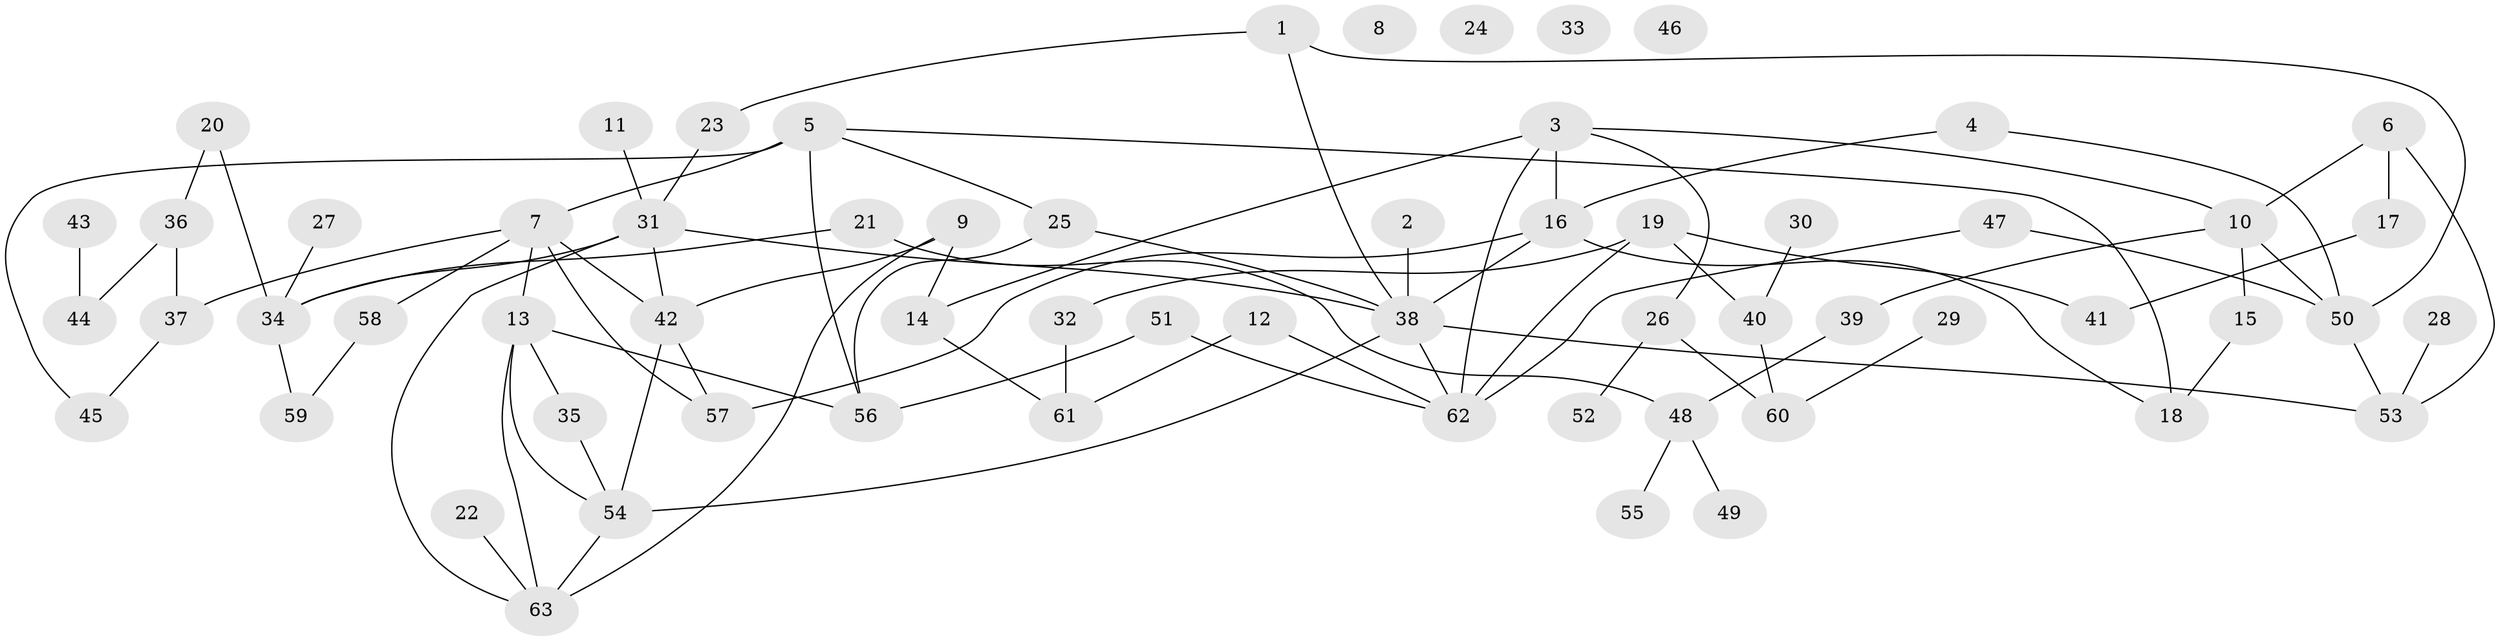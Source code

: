 // Generated by graph-tools (version 1.1) at 2025/13/03/09/25 04:13:14]
// undirected, 63 vertices, 88 edges
graph export_dot {
graph [start="1"]
  node [color=gray90,style=filled];
  1;
  2;
  3;
  4;
  5;
  6;
  7;
  8;
  9;
  10;
  11;
  12;
  13;
  14;
  15;
  16;
  17;
  18;
  19;
  20;
  21;
  22;
  23;
  24;
  25;
  26;
  27;
  28;
  29;
  30;
  31;
  32;
  33;
  34;
  35;
  36;
  37;
  38;
  39;
  40;
  41;
  42;
  43;
  44;
  45;
  46;
  47;
  48;
  49;
  50;
  51;
  52;
  53;
  54;
  55;
  56;
  57;
  58;
  59;
  60;
  61;
  62;
  63;
  1 -- 23;
  1 -- 38;
  1 -- 50;
  2 -- 38;
  3 -- 10;
  3 -- 14;
  3 -- 16;
  3 -- 26;
  3 -- 62;
  4 -- 16;
  4 -- 50;
  5 -- 7;
  5 -- 18;
  5 -- 25;
  5 -- 45;
  5 -- 56;
  6 -- 10;
  6 -- 17;
  6 -- 53;
  7 -- 13;
  7 -- 37;
  7 -- 42;
  7 -- 57;
  7 -- 58;
  9 -- 14;
  9 -- 42;
  9 -- 63;
  10 -- 15;
  10 -- 39;
  10 -- 50;
  11 -- 31;
  12 -- 61;
  12 -- 62;
  13 -- 35;
  13 -- 54;
  13 -- 56;
  13 -- 63;
  14 -- 61;
  15 -- 18;
  16 -- 18;
  16 -- 38;
  16 -- 57;
  17 -- 41;
  19 -- 32;
  19 -- 40;
  19 -- 41;
  19 -- 62;
  20 -- 34;
  20 -- 36;
  21 -- 34;
  21 -- 48;
  22 -- 63;
  23 -- 31;
  25 -- 38;
  25 -- 56;
  26 -- 52;
  26 -- 60;
  27 -- 34;
  28 -- 53;
  29 -- 60;
  30 -- 40;
  31 -- 34;
  31 -- 38;
  31 -- 42;
  31 -- 63;
  32 -- 61;
  34 -- 59;
  35 -- 54;
  36 -- 37;
  36 -- 44;
  37 -- 45;
  38 -- 53;
  38 -- 54;
  38 -- 62;
  39 -- 48;
  40 -- 60;
  42 -- 54;
  42 -- 57;
  43 -- 44;
  47 -- 50;
  47 -- 62;
  48 -- 49;
  48 -- 55;
  50 -- 53;
  51 -- 56;
  51 -- 62;
  54 -- 63;
  58 -- 59;
}
